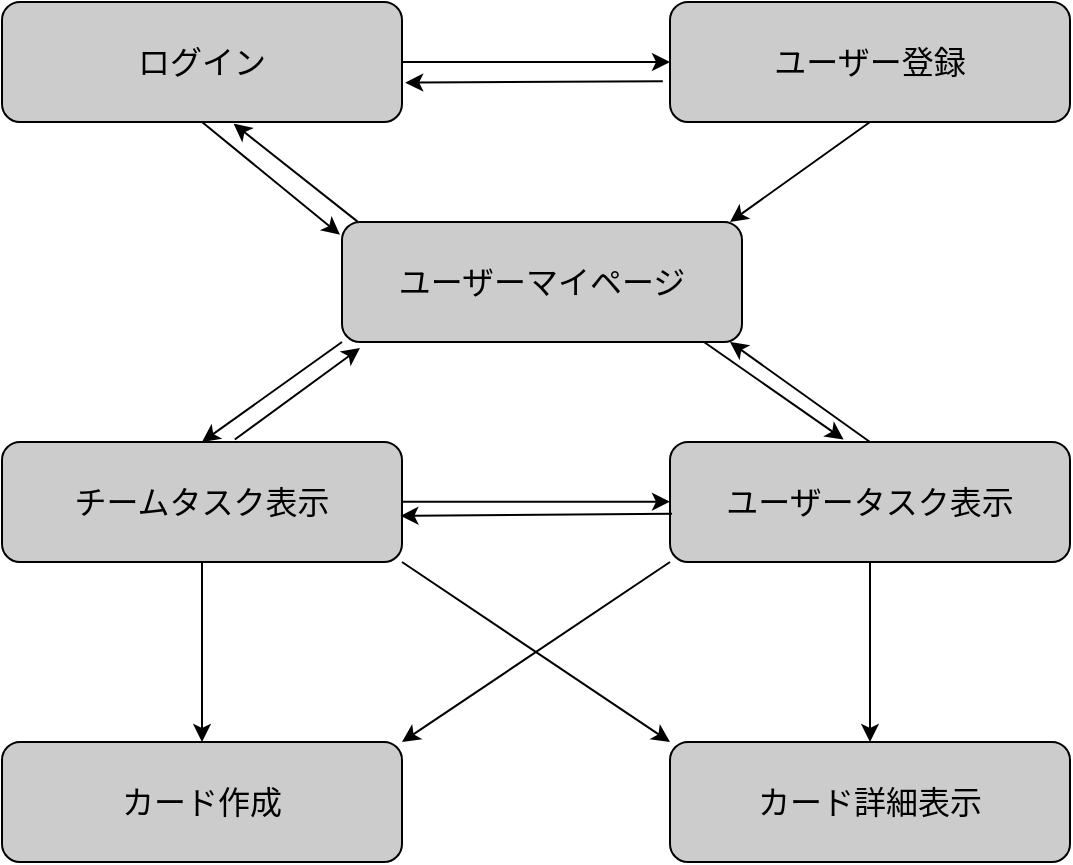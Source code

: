 <mxfile>
    <diagram id="1v6H25emLxpSxnkApkWq" name="ページ1">
        <mxGraphModel dx="809" dy="618" grid="1" gridSize="10" guides="1" tooltips="1" connect="1" arrows="1" fold="1" page="1" pageScale="1" pageWidth="827" pageHeight="1169" background="#ffffff" math="0" shadow="0">
            <root>
                <mxCell id="0"/>
                <mxCell id="1" parent="0"/>
                <mxCell id="30" style="edgeStyle=none;html=1;entryX=0;entryY=0.371;entryDx=0;entryDy=0;fontSize=15;fontColor=#000000;startArrow=ERone;startFill=0;endArrow=ERmany;endFill=0;startSize=15;endSize=15;strokeColor=#000000;strokeWidth=2;entryPerimeter=0;" parent="1" target="8" edge="1">
                    <mxGeometry relative="1" as="geometry">
                        <Array as="points">
                            <mxPoint x="160" y="-870"/>
                            <mxPoint x="160" y="-493"/>
                        </Array>
                        <mxPoint x="227.5" y="-900" as="sourcePoint"/>
                    </mxGeometry>
                </mxCell>
                <mxCell id="55" style="edgeStyle=none;html=1;exitX=1;exitY=0.5;exitDx=0;exitDy=0;entryX=0;entryY=0.5;entryDx=0;entryDy=0;fontSize=16;fontColor=#000000;strokeColor=#000000;" edge="1" parent="1" source="43" target="44">
                    <mxGeometry relative="1" as="geometry"/>
                </mxCell>
                <mxCell id="56" style="edgeStyle=none;html=1;fontSize=16;fontColor=#000000;strokeColor=#000000;entryX=-0.005;entryY=0.106;entryDx=0;entryDy=0;entryPerimeter=0;exitX=0.5;exitY=1;exitDx=0;exitDy=0;" edge="1" parent="1" source="43" target="48">
                    <mxGeometry relative="1" as="geometry">
                        <mxPoint x="180" y="210" as="targetPoint"/>
                    </mxGeometry>
                </mxCell>
                <mxCell id="43" value="ログイン" style="rounded=1;whiteSpace=wrap;html=1;fillColor=#CCCCCC;strokeColor=#000000;fontColor=#000000;fontSize=16;" vertex="1" parent="1">
                    <mxGeometry x="80" y="80" width="200" height="60" as="geometry"/>
                </mxCell>
                <mxCell id="57" style="edgeStyle=none;html=1;exitX=0.5;exitY=1;exitDx=0;exitDy=0;entryX=1;entryY=0;entryDx=0;entryDy=0;fontSize=16;fontColor=#000000;strokeColor=#000000;" edge="1" parent="1" source="44">
                    <mxGeometry relative="1" as="geometry">
                        <mxPoint x="444" y="190" as="targetPoint"/>
                    </mxGeometry>
                </mxCell>
                <mxCell id="44" value="ユーザー登録&lt;span style=&quot;color: rgba(0 , 0 , 0 , 0) ; font-family: monospace ; font-size: 0px&quot;&gt;%3CmxGraphModel%3E%3Croot%3E%3CmxCell%20id%3D%220%22%2F%3E%3CmxCell%20id%3D%221%22%20parent%3D%220%22%2F%3E%3CmxCell%20id%3D%222%22%20value%3D%22%E3%83%AD%E3%82%B0%E3%82%A4%E3%83%B3%E7%94%BB%E9%9D%A2%22%20style%3D%22rounded%3D1%3BwhiteSpace%3Dwrap%3Bhtml%3D1%3BfillColor%3D%23CCCCCC%3BstrokeColor%3D%23000000%3BfontColor%3D%23000000%3BfontSize%3D16%3B%22%20vertex%3D%221%22%20parent%3D%221%22%3E%3CmxGeometry%20x%3D%22310%22%20y%3D%22360%22%20width%3D%22220%22%20height%3D%2260%22%20as%3D%22geometry%22%2F%3E%3C%2FmxCell%3E%3C%2Froot%3E%3C%2FmxGraphModel%3E&lt;/span&gt;" style="rounded=1;whiteSpace=wrap;html=1;fillColor=#CCCCCC;strokeColor=#000000;fontColor=#000000;fontSize=16;" vertex="1" parent="1">
                    <mxGeometry x="414" y="80" width="200" height="60" as="geometry"/>
                </mxCell>
                <mxCell id="58" style="edgeStyle=none;html=1;fontSize=16;fontColor=#000000;strokeColor=#000000;exitX=0;exitY=1;exitDx=0;exitDy=0;entryX=0.5;entryY=0;entryDx=0;entryDy=0;" edge="1" parent="1" source="48" target="46">
                    <mxGeometry relative="1" as="geometry">
                        <mxPoint x="180" y="270" as="sourcePoint"/>
                    </mxGeometry>
                </mxCell>
                <mxCell id="64" style="edgeStyle=none;html=1;exitX=1;exitY=0.5;exitDx=0;exitDy=0;entryX=0;entryY=0.5;entryDx=0;entryDy=0;fontSize=16;fontColor=#000000;strokeColor=#000000;" edge="1" parent="1" target="48">
                    <mxGeometry relative="1" as="geometry">
                        <mxPoint x="280" y="240" as="sourcePoint"/>
                    </mxGeometry>
                </mxCell>
                <mxCell id="65" style="edgeStyle=none;html=1;entryX=1;entryY=1;entryDx=0;entryDy=0;fontSize=16;fontColor=#000000;strokeColor=#000000;exitX=0.5;exitY=0;exitDx=0;exitDy=0;" edge="1" parent="1" source="47">
                    <mxGeometry relative="1" as="geometry">
                        <mxPoint x="554" y="290" as="sourcePoint"/>
                        <mxPoint x="444" y="250" as="targetPoint"/>
                    </mxGeometry>
                </mxCell>
                <mxCell id="59" style="edgeStyle=none;html=1;entryX=0.5;entryY=0;entryDx=0;entryDy=0;fontSize=16;fontColor=#000000;strokeColor=#000000;" edge="1" parent="1" source="46" target="49">
                    <mxGeometry relative="1" as="geometry"/>
                </mxCell>
                <mxCell id="60" style="edgeStyle=none;html=1;exitX=1;exitY=1;exitDx=0;exitDy=0;entryX=0;entryY=0;entryDx=0;entryDy=0;fontSize=16;fontColor=#000000;strokeColor=#000000;" edge="1" parent="1" source="46" target="50">
                    <mxGeometry relative="1" as="geometry"/>
                </mxCell>
                <mxCell id="46" value="チームタスク表示" style="rounded=1;whiteSpace=wrap;html=1;fillColor=#CCCCCC;strokeColor=#000000;fontColor=#000000;fontSize=16;" vertex="1" parent="1">
                    <mxGeometry x="80" y="300" width="200" height="60" as="geometry"/>
                </mxCell>
                <mxCell id="61" style="edgeStyle=none;html=1;exitX=0;exitY=1;exitDx=0;exitDy=0;entryX=1;entryY=0;entryDx=0;entryDy=0;fontSize=16;fontColor=#000000;strokeColor=#000000;" edge="1" parent="1" source="47" target="49">
                    <mxGeometry relative="1" as="geometry"/>
                </mxCell>
                <mxCell id="62" style="edgeStyle=none;html=1;fontSize=16;fontColor=#000000;strokeColor=#000000;" edge="1" parent="1" source="47" target="50">
                    <mxGeometry relative="1" as="geometry"/>
                </mxCell>
                <mxCell id="47" value="ユーザータスク表示" style="rounded=1;whiteSpace=wrap;html=1;fillColor=#CCCCCC;strokeColor=#000000;fontColor=#000000;fontSize=16;" vertex="1" parent="1">
                    <mxGeometry x="414" y="300" width="200" height="60" as="geometry"/>
                </mxCell>
                <mxCell id="48" value="ユーザーマイページ" style="rounded=1;whiteSpace=wrap;html=1;fillColor=#CCCCCC;strokeColor=#000000;fontColor=#000000;fontSize=16;" vertex="1" parent="1">
                    <mxGeometry x="250" y="190" width="200" height="60" as="geometry"/>
                </mxCell>
                <mxCell id="49" value="カード作成" style="rounded=1;whiteSpace=wrap;html=1;fillColor=#CCCCCC;strokeColor=#000000;fontColor=#000000;fontSize=16;" vertex="1" parent="1">
                    <mxGeometry x="80" y="450" width="200" height="60" as="geometry"/>
                </mxCell>
                <mxCell id="50" value="カード詳細表示" style="rounded=1;whiteSpace=wrap;html=1;fillColor=#CCCCCC;strokeColor=#000000;fontColor=#000000;fontSize=16;" vertex="1" parent="1">
                    <mxGeometry x="414" y="450" width="200" height="60" as="geometry"/>
                </mxCell>
                <mxCell id="68" style="edgeStyle=none;html=1;fontSize=16;fontColor=#000000;strokeColor=#000000;entryX=0.579;entryY=1.014;entryDx=0;entryDy=0;exitX=0.039;exitY=-0.003;exitDx=0;exitDy=0;exitPerimeter=0;entryPerimeter=0;" edge="1" parent="1" source="48" target="43">
                    <mxGeometry relative="1" as="geometry">
                        <mxPoint x="250" y="140" as="sourcePoint"/>
                        <mxPoint x="293.75" y="190" as="targetPoint"/>
                    </mxGeometry>
                </mxCell>
                <mxCell id="69" style="edgeStyle=none;html=1;fontSize=16;fontColor=#000000;strokeColor=#000000;exitX=-0.018;exitY=0.661;exitDx=0;exitDy=0;exitPerimeter=0;entryX=1.008;entryY=0.672;entryDx=0;entryDy=0;entryPerimeter=0;" edge="1" parent="1" source="44" target="43">
                    <mxGeometry relative="1" as="geometry">
                        <mxPoint x="290" y="120" as="sourcePoint"/>
                        <mxPoint x="300" y="160" as="targetPoint"/>
                    </mxGeometry>
                </mxCell>
                <mxCell id="70" style="edgeStyle=none;html=1;fontSize=16;fontColor=#000000;strokeColor=#000000;exitX=0.582;exitY=-0.021;exitDx=0;exitDy=0;entryX=0.045;entryY=1.05;entryDx=0;entryDy=0;entryPerimeter=0;exitPerimeter=0;" edge="1" parent="1" source="46" target="48">
                    <mxGeometry relative="1" as="geometry">
                        <mxPoint x="260" y="260" as="sourcePoint"/>
                        <mxPoint x="216.25" y="310" as="targetPoint"/>
                    </mxGeometry>
                </mxCell>
                <mxCell id="73" style="edgeStyle=none;html=1;exitX=1;exitY=1;exitDx=0;exitDy=0;entryX=0.434;entryY=-0.021;entryDx=0;entryDy=0;fontSize=16;fontColor=#000000;strokeColor=#000000;entryPerimeter=0;" edge="1" parent="1" target="47">
                    <mxGeometry relative="1" as="geometry">
                        <mxPoint x="431" y="250" as="sourcePoint"/>
                        <mxPoint x="508" y="300" as="targetPoint"/>
                    </mxGeometry>
                </mxCell>
                <mxCell id="74" style="edgeStyle=none;html=1;exitX=1;exitY=0.5;exitDx=0;exitDy=0;entryX=0;entryY=0.5;entryDx=0;entryDy=0;fontSize=16;fontColor=#000000;strokeColor=#000000;" edge="1" parent="1">
                    <mxGeometry relative="1" as="geometry">
                        <mxPoint x="280" y="329.85" as="sourcePoint"/>
                        <mxPoint x="414" y="329.85" as="targetPoint"/>
                    </mxGeometry>
                </mxCell>
                <mxCell id="75" style="edgeStyle=none;html=1;fontSize=16;fontColor=#000000;strokeColor=#000000;exitX=0.005;exitY=0.598;exitDx=0;exitDy=0;exitPerimeter=0;entryX=0.996;entryY=0.615;entryDx=0;entryDy=0;entryPerimeter=0;" edge="1" parent="1" source="47" target="46">
                    <mxGeometry relative="1" as="geometry">
                        <mxPoint x="410.4" y="334.47" as="sourcePoint"/>
                        <mxPoint x="280" y="334" as="targetPoint"/>
                    </mxGeometry>
                </mxCell>
            </root>
        </mxGraphModel>
    </diagram>
</mxfile>